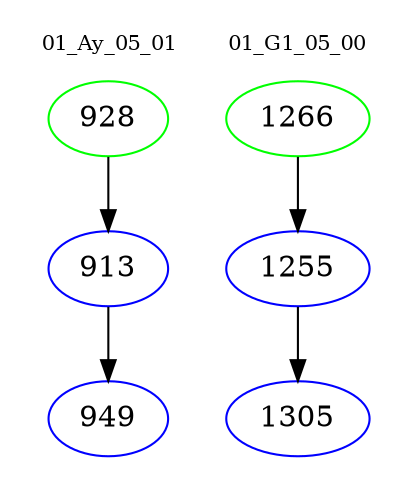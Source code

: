 digraph{
subgraph cluster_0 {
color = white
label = "01_Ay_05_01";
fontsize=10;
T0_928 [label="928", color="green"]
T0_928 -> T0_913 [color="black"]
T0_913 [label="913", color="blue"]
T0_913 -> T0_949 [color="black"]
T0_949 [label="949", color="blue"]
}
subgraph cluster_1 {
color = white
label = "01_G1_05_00";
fontsize=10;
T1_1266 [label="1266", color="green"]
T1_1266 -> T1_1255 [color="black"]
T1_1255 [label="1255", color="blue"]
T1_1255 -> T1_1305 [color="black"]
T1_1305 [label="1305", color="blue"]
}
}
